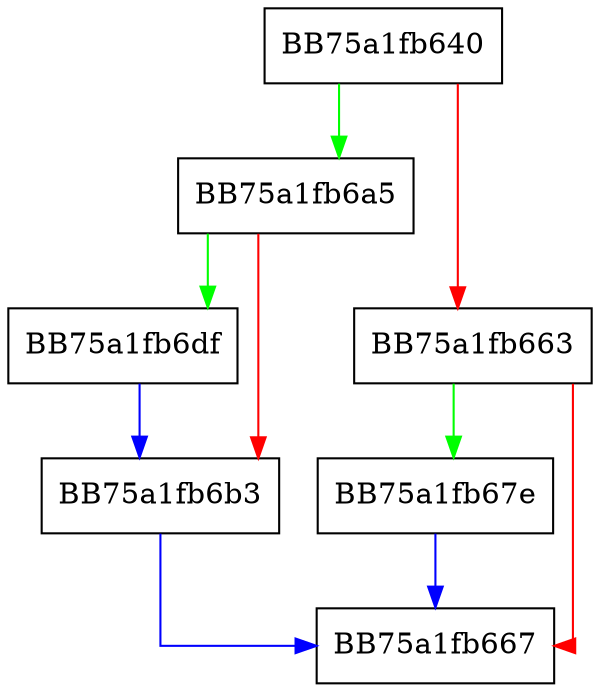 digraph luaL_pushresult {
  node [shape="box"];
  graph [splines=ortho];
  BB75a1fb640 -> BB75a1fb6a5 [color="green"];
  BB75a1fb640 -> BB75a1fb663 [color="red"];
  BB75a1fb663 -> BB75a1fb67e [color="green"];
  BB75a1fb663 -> BB75a1fb667 [color="red"];
  BB75a1fb67e -> BB75a1fb667 [color="blue"];
  BB75a1fb6a5 -> BB75a1fb6df [color="green"];
  BB75a1fb6a5 -> BB75a1fb6b3 [color="red"];
  BB75a1fb6b3 -> BB75a1fb667 [color="blue"];
  BB75a1fb6df -> BB75a1fb6b3 [color="blue"];
}